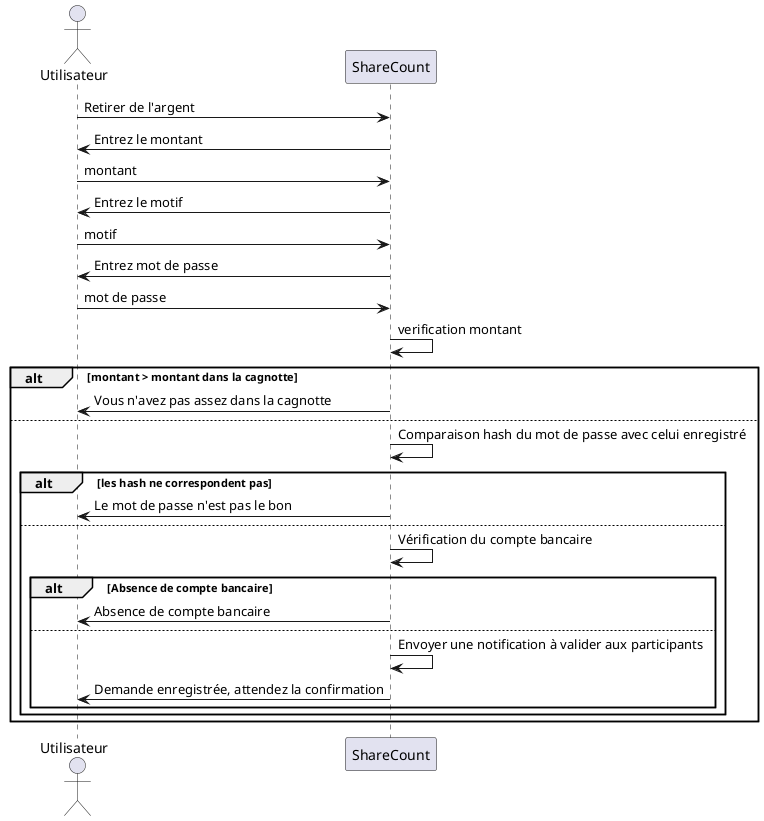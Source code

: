 @startuml  Retirer de l'argent

actor Utilisateur as user
participant ShareCount as sc

user -> sc : Retirer de l'argent
sc -> user : Entrez le montant
user -> sc : montant
sc -> user : Entrez le motif
user -> sc : motif
user <- sc : Entrez mot de passe
user -> sc : mot de passe
sc -> sc : verification montant
alt montant > montant dans la cagnotte
user <- sc : Vous n'avez pas assez dans la cagnotte
else
sc -> sc : Comparaison hash du mot de passe avec celui enregistré
alt les hash ne correspondent pas
user <- sc : Le mot de passe n'est pas le bon
else
sc -> sc : Vérification du compte bancaire

alt Absence de compte bancaire
sc -> user : Absence de compte bancaire
else
sc -> sc : Envoyer une notification à valider aux participants
sc -> user : Demande enregistrée, attendez la confirmation

end
end
end

@enduml
